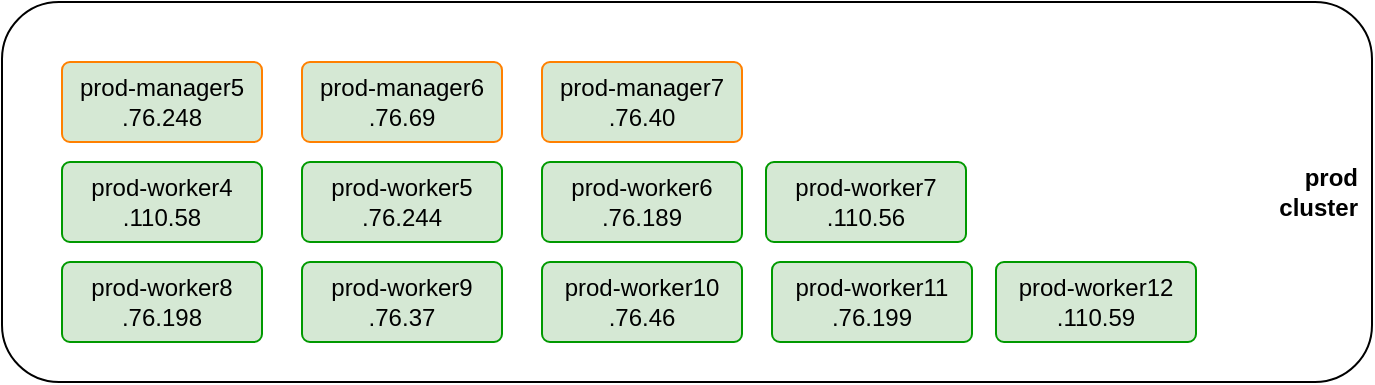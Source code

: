 <mxfile version="16.4.0" type="device"><diagram id="CH9u7n5Wu2IOEwnXvzx9" name="Page-1"><mxGraphModel dx="1106" dy="829" grid="1" gridSize="10" guides="1" tooltips="1" connect="1" arrows="1" fold="1" page="1" pageScale="1" pageWidth="850" pageHeight="1100" math="0" shadow="0"><root><mxCell id="0"/><mxCell id="1" parent="0"/><mxCell id="34FI_MJdeuj7adHUoOhT-1" value="&lt;b&gt;prod&lt;br&gt;cluster&lt;/b&gt;" style="shape=ext;margin=3;double=0;whiteSpace=wrap;html=1;align=right;fillColor=none;rounded=1;spacingRight=5;" vertex="1" parent="1"><mxGeometry x="83" y="360" width="685" height="190" as="geometry"/></mxCell><mxCell id="34FI_MJdeuj7adHUoOhT-2" value="prod-manager5&lt;br&gt;.76.248" style="rounded=1;arcSize=10;whiteSpace=wrap;html=1;align=center;fillColor=#d5e8d4;strokeColor=#FF8000;strokeWidth=1;" vertex="1" parent="1"><mxGeometry x="113" y="390" width="100" height="40" as="geometry"/></mxCell><mxCell id="34FI_MJdeuj7adHUoOhT-3" value="prod-manager6&lt;br&gt;.76.69" style="rounded=1;arcSize=10;whiteSpace=wrap;html=1;align=center;fillColor=#d5e8d4;strokeColor=#FF8000;strokeWidth=1;" vertex="1" parent="1"><mxGeometry x="233" y="390" width="100" height="40" as="geometry"/></mxCell><mxCell id="34FI_MJdeuj7adHUoOhT-4" value="prod-manager7&lt;br&gt;.76.40" style="rounded=1;arcSize=10;whiteSpace=wrap;html=1;align=center;fillColor=#d5e8d4;strokeColor=#FF8000;strokeWidth=1;" vertex="1" parent="1"><mxGeometry x="353" y="390" width="100" height="40" as="geometry"/></mxCell><mxCell id="34FI_MJdeuj7adHUoOhT-5" value="prod-worker5&lt;br&gt;.76.244" style="rounded=1;arcSize=10;whiteSpace=wrap;html=1;align=center;fillColor=#d5e8d4;strokeColor=#009900;" vertex="1" parent="1"><mxGeometry x="233" y="440" width="100" height="40" as="geometry"/></mxCell><mxCell id="34FI_MJdeuj7adHUoOhT-6" value="prod-worker7&lt;br&gt;.110.56" style="rounded=1;arcSize=10;whiteSpace=wrap;html=1;align=center;fillColor=#d5e8d4;strokeColor=#009900;" vertex="1" parent="1"><mxGeometry x="465" y="440" width="100" height="40" as="geometry"/></mxCell><mxCell id="34FI_MJdeuj7adHUoOhT-7" value="prod-worker10&lt;br&gt;.76.46" style="rounded=1;arcSize=10;whiteSpace=wrap;html=1;align=center;fillColor=#d5e8d4;strokeColor=#009900;" vertex="1" parent="1"><mxGeometry x="353" y="490" width="100" height="40" as="geometry"/></mxCell><mxCell id="34FI_MJdeuj7adHUoOhT-8" value="prod-worker11&lt;br&gt;.76.199" style="rounded=1;arcSize=10;whiteSpace=wrap;html=1;align=center;fillColor=#d5e8d4;strokeColor=#009900;" vertex="1" parent="1"><mxGeometry x="468" y="490" width="100" height="40" as="geometry"/></mxCell><mxCell id="34FI_MJdeuj7adHUoOhT-9" value="prod-worker6&lt;br&gt;.76.189" style="rounded=1;arcSize=10;whiteSpace=wrap;html=1;align=center;fillColor=#d5e8d4;strokeColor=#009900;" vertex="1" parent="1"><mxGeometry x="353" y="440" width="100" height="40" as="geometry"/></mxCell><mxCell id="34FI_MJdeuj7adHUoOhT-10" value="prod-worker8&lt;br&gt;.76.198" style="rounded=1;arcSize=10;whiteSpace=wrap;html=1;align=center;fillColor=#d5e8d4;strokeColor=#009900;" vertex="1" parent="1"><mxGeometry x="113" y="490" width="100" height="40" as="geometry"/></mxCell><mxCell id="34FI_MJdeuj7adHUoOhT-11" value="prod-worker9&lt;br&gt;.76.37" style="rounded=1;arcSize=10;whiteSpace=wrap;html=1;align=center;fillColor=#d5e8d4;strokeColor=#009900;" vertex="1" parent="1"><mxGeometry x="233" y="490" width="100" height="40" as="geometry"/></mxCell><mxCell id="34FI_MJdeuj7adHUoOhT-12" value="prod-worker12&lt;br&gt;.110.59" style="rounded=1;arcSize=10;whiteSpace=wrap;html=1;align=center;fillColor=#d5e8d4;strokeColor=#009900;" vertex="1" parent="1"><mxGeometry x="580" y="490" width="100" height="40" as="geometry"/></mxCell><mxCell id="34FI_MJdeuj7adHUoOhT-13" value="prod-worker4&lt;br&gt;.110.58" style="rounded=1;arcSize=10;whiteSpace=wrap;html=1;align=center;fillColor=#d5e8d4;strokeColor=#009900;" vertex="1" parent="1"><mxGeometry x="113" y="440" width="100" height="40" as="geometry"/></mxCell></root></mxGraphModel></diagram></mxfile>